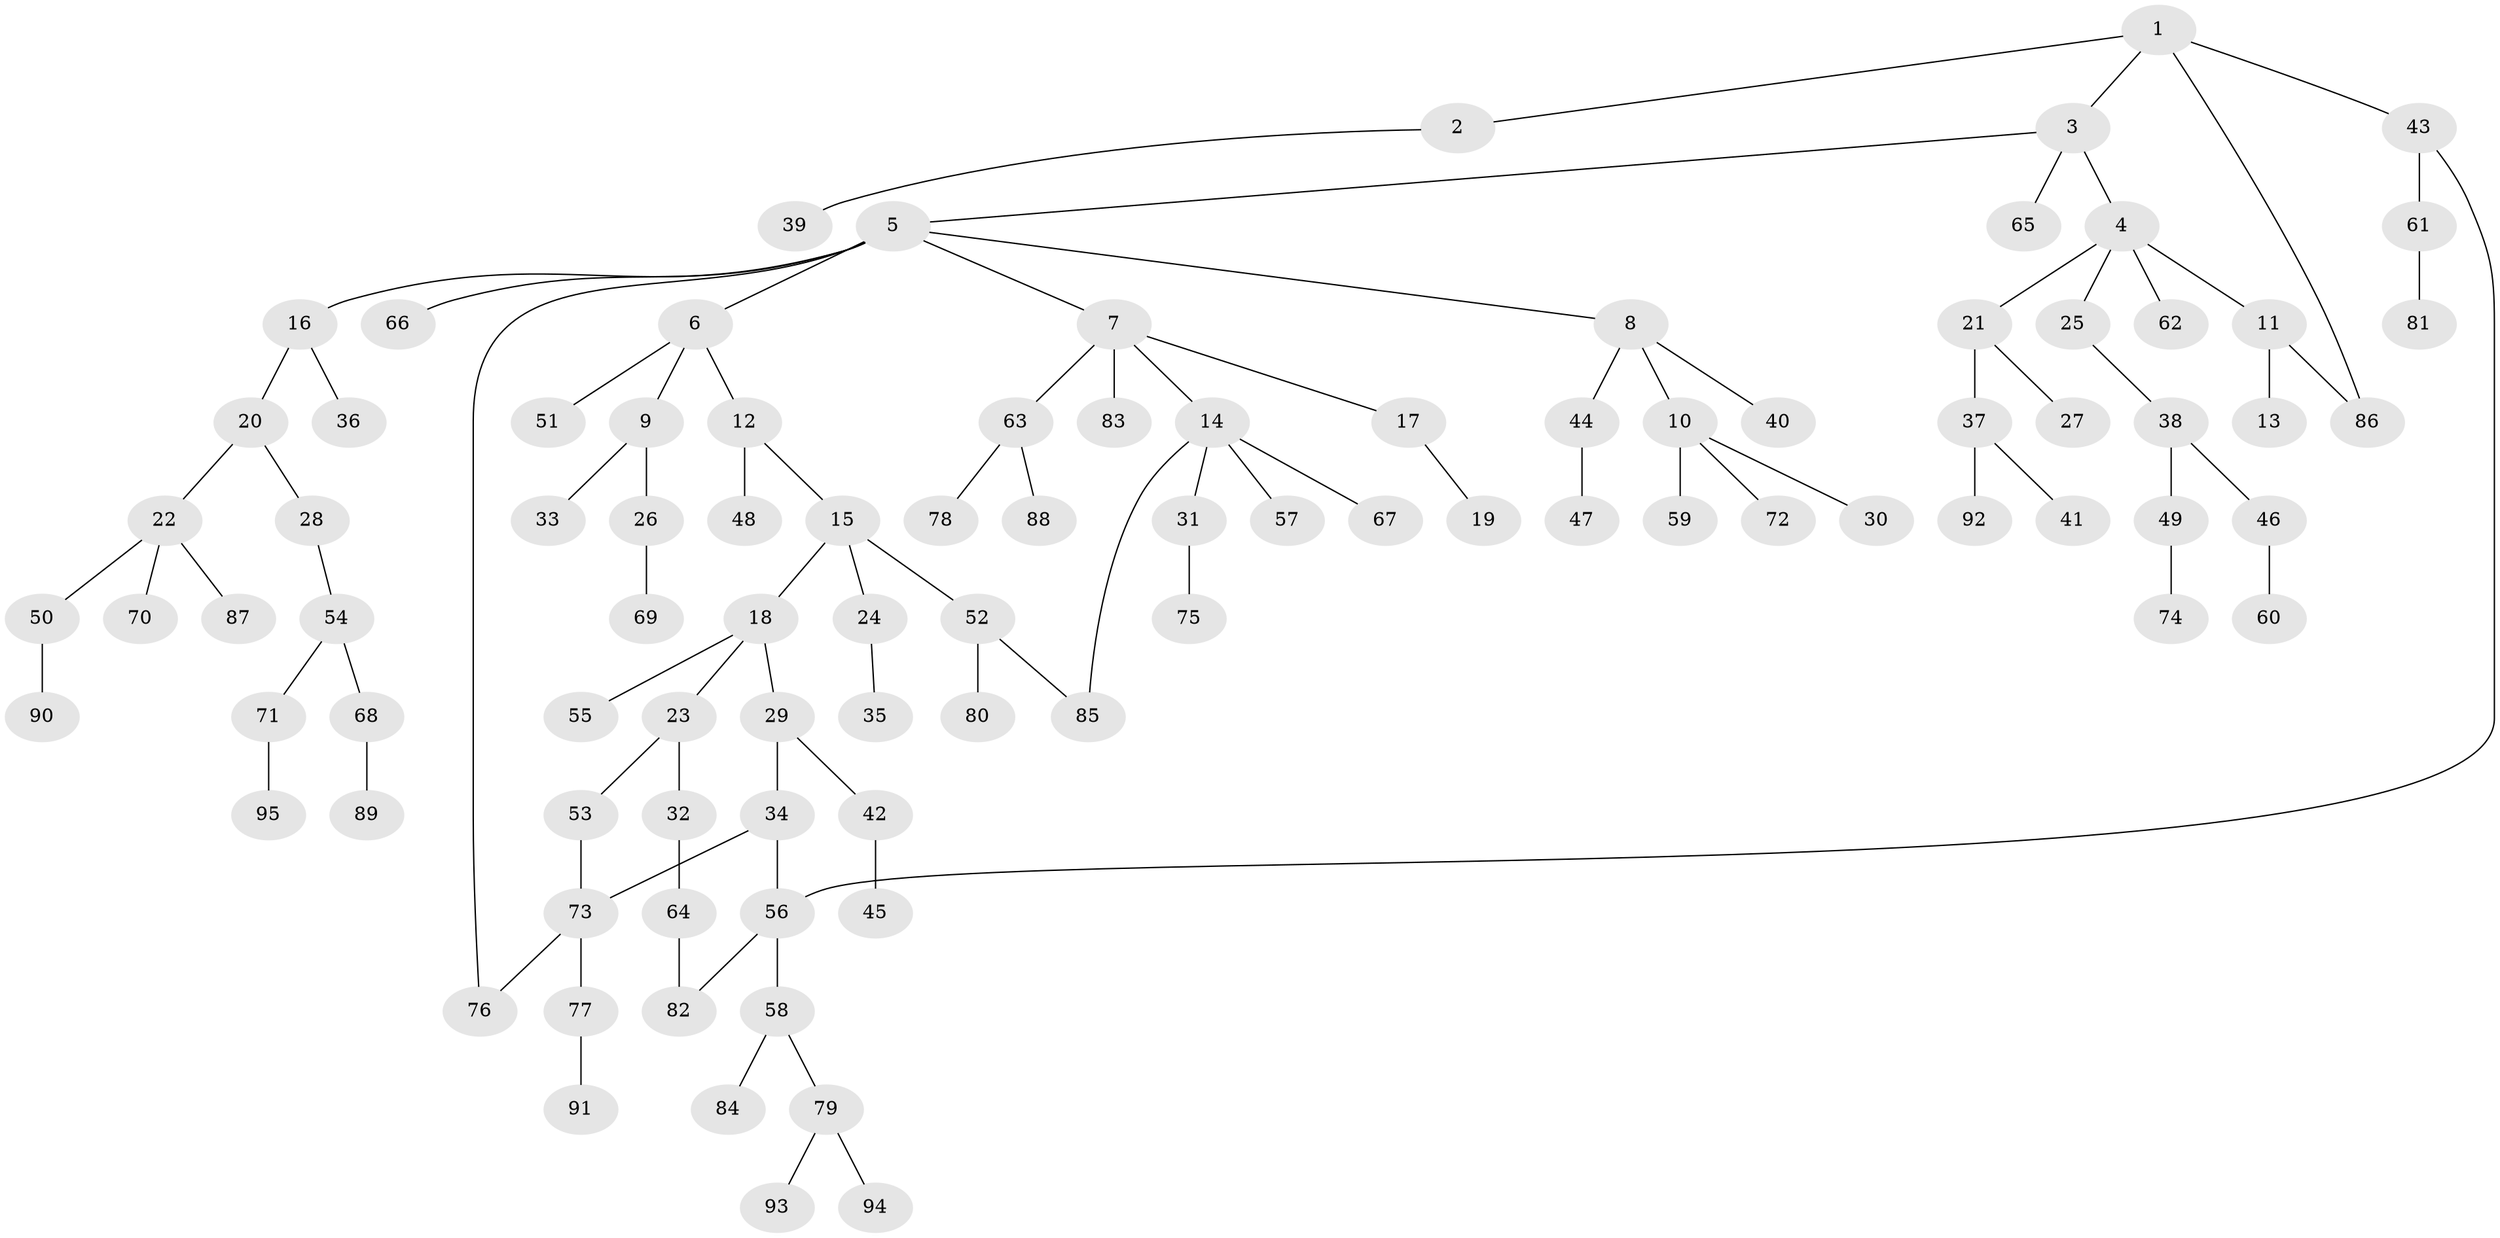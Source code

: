 // original degree distribution, {4: 0.08148148148148149, 3: 0.14074074074074075, 5: 0.037037037037037035, 7: 0.007407407407407408, 6: 0.014814814814814815, 2: 0.2814814814814815, 1: 0.43703703703703706}
// Generated by graph-tools (version 1.1) at 2025/48/03/04/25 22:48:50]
// undirected, 95 vertices, 100 edges
graph export_dot {
  node [color=gray90,style=filled];
  1;
  2;
  3;
  4;
  5;
  6;
  7;
  8;
  9;
  10;
  11;
  12;
  13;
  14;
  15;
  16;
  17;
  18;
  19;
  20;
  21;
  22;
  23;
  24;
  25;
  26;
  27;
  28;
  29;
  30;
  31;
  32;
  33;
  34;
  35;
  36;
  37;
  38;
  39;
  40;
  41;
  42;
  43;
  44;
  45;
  46;
  47;
  48;
  49;
  50;
  51;
  52;
  53;
  54;
  55;
  56;
  57;
  58;
  59;
  60;
  61;
  62;
  63;
  64;
  65;
  66;
  67;
  68;
  69;
  70;
  71;
  72;
  73;
  74;
  75;
  76;
  77;
  78;
  79;
  80;
  81;
  82;
  83;
  84;
  85;
  86;
  87;
  88;
  89;
  90;
  91;
  92;
  93;
  94;
  95;
  1 -- 2 [weight=1.0];
  1 -- 3 [weight=1.0];
  1 -- 43 [weight=1.0];
  1 -- 86 [weight=1.0];
  2 -- 39 [weight=1.0];
  3 -- 4 [weight=1.0];
  3 -- 5 [weight=1.0];
  3 -- 65 [weight=1.0];
  4 -- 11 [weight=1.0];
  4 -- 21 [weight=1.0];
  4 -- 25 [weight=1.0];
  4 -- 62 [weight=1.0];
  5 -- 6 [weight=1.0];
  5 -- 7 [weight=1.0];
  5 -- 8 [weight=1.0];
  5 -- 16 [weight=1.0];
  5 -- 66 [weight=1.0];
  5 -- 76 [weight=1.0];
  6 -- 9 [weight=1.0];
  6 -- 12 [weight=1.0];
  6 -- 51 [weight=1.0];
  7 -- 14 [weight=1.0];
  7 -- 17 [weight=1.0];
  7 -- 63 [weight=1.0];
  7 -- 83 [weight=1.0];
  8 -- 10 [weight=1.0];
  8 -- 40 [weight=1.0];
  8 -- 44 [weight=1.0];
  9 -- 26 [weight=1.0];
  9 -- 33 [weight=1.0];
  10 -- 30 [weight=1.0];
  10 -- 59 [weight=1.0];
  10 -- 72 [weight=1.0];
  11 -- 13 [weight=1.0];
  11 -- 86 [weight=1.0];
  12 -- 15 [weight=1.0];
  12 -- 48 [weight=1.0];
  14 -- 31 [weight=1.0];
  14 -- 57 [weight=1.0];
  14 -- 67 [weight=1.0];
  14 -- 85 [weight=1.0];
  15 -- 18 [weight=1.0];
  15 -- 24 [weight=1.0];
  15 -- 52 [weight=1.0];
  16 -- 20 [weight=1.0];
  16 -- 36 [weight=1.0];
  17 -- 19 [weight=1.0];
  18 -- 23 [weight=1.0];
  18 -- 29 [weight=1.0];
  18 -- 55 [weight=1.0];
  20 -- 22 [weight=1.0];
  20 -- 28 [weight=1.0];
  21 -- 27 [weight=1.0];
  21 -- 37 [weight=1.0];
  22 -- 50 [weight=1.0];
  22 -- 70 [weight=1.0];
  22 -- 87 [weight=1.0];
  23 -- 32 [weight=1.0];
  23 -- 53 [weight=1.0];
  24 -- 35 [weight=1.0];
  25 -- 38 [weight=1.0];
  26 -- 69 [weight=1.0];
  28 -- 54 [weight=1.0];
  29 -- 34 [weight=1.0];
  29 -- 42 [weight=1.0];
  31 -- 75 [weight=1.0];
  32 -- 64 [weight=1.0];
  34 -- 56 [weight=1.0];
  34 -- 73 [weight=1.0];
  37 -- 41 [weight=1.0];
  37 -- 92 [weight=1.0];
  38 -- 46 [weight=1.0];
  38 -- 49 [weight=1.0];
  42 -- 45 [weight=1.0];
  43 -- 56 [weight=1.0];
  43 -- 61 [weight=1.0];
  44 -- 47 [weight=1.0];
  46 -- 60 [weight=1.0];
  49 -- 74 [weight=1.0];
  50 -- 90 [weight=1.0];
  52 -- 80 [weight=1.0];
  52 -- 85 [weight=1.0];
  53 -- 73 [weight=1.0];
  54 -- 68 [weight=1.0];
  54 -- 71 [weight=1.0];
  56 -- 58 [weight=1.0];
  56 -- 82 [weight=1.0];
  58 -- 79 [weight=1.0];
  58 -- 84 [weight=1.0];
  61 -- 81 [weight=1.0];
  63 -- 78 [weight=1.0];
  63 -- 88 [weight=1.0];
  64 -- 82 [weight=1.0];
  68 -- 89 [weight=1.0];
  71 -- 95 [weight=1.0];
  73 -- 76 [weight=1.0];
  73 -- 77 [weight=1.0];
  77 -- 91 [weight=1.0];
  79 -- 93 [weight=1.0];
  79 -- 94 [weight=1.0];
}
